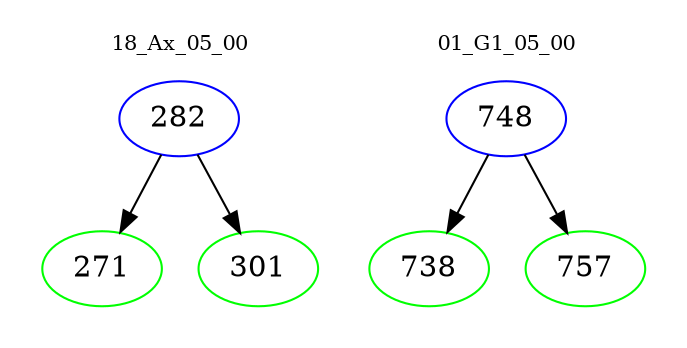 digraph{
subgraph cluster_0 {
color = white
label = "18_Ax_05_00";
fontsize=10;
T0_282 [label="282", color="blue"]
T0_282 -> T0_271 [color="black"]
T0_271 [label="271", color="green"]
T0_282 -> T0_301 [color="black"]
T0_301 [label="301", color="green"]
}
subgraph cluster_1 {
color = white
label = "01_G1_05_00";
fontsize=10;
T1_748 [label="748", color="blue"]
T1_748 -> T1_738 [color="black"]
T1_738 [label="738", color="green"]
T1_748 -> T1_757 [color="black"]
T1_757 [label="757", color="green"]
}
}

